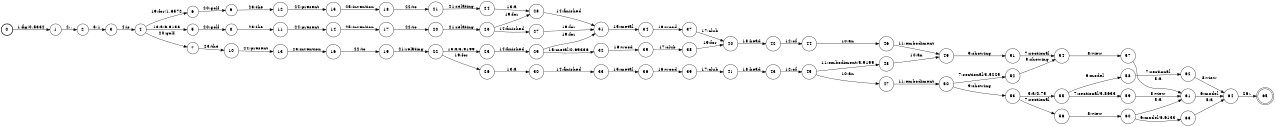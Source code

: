 digraph FST {
rankdir = LR;
size = "8.5,11";
label = "";
center = 1;
orientation = Portrait;
ranksep = "0.4";
nodesep = "0.25";
0 [label = "0", shape = circle, style = bold, fontsize = 14]
	0 -> 1 [label = "1:fig/0.5332", fontsize = 14];
1 [label = "1", shape = circle, style = solid, fontsize = 14]
	1 -> 2 [label = "2:.", fontsize = 14];
2 [label = "2", shape = circle, style = solid, fontsize = 14]
	2 -> 3 [label = "3:1", fontsize = 14];
3 [label = "3", shape = circle, style = solid, fontsize = 14]
	3 -> 4 [label = "4:is", fontsize = 14];
4 [label = "4", shape = circle, style = solid, fontsize = 14]
	4 -> 5 [label = "13:a/6.6133", fontsize = 14];
	4 -> 6 [label = "19:for/1.6572", fontsize = 14];
	4 -> 7 [label = "20:golf", fontsize = 14];
5 [label = "5", shape = circle, style = solid, fontsize = 14]
	5 -> 8 [label = "20:golf", fontsize = 14];
6 [label = "6", shape = circle, style = solid, fontsize = 14]
	6 -> 9 [label = "20:golf", fontsize = 14];
7 [label = "7", shape = circle, style = solid, fontsize = 14]
	7 -> 10 [label = "23:the", fontsize = 14];
8 [label = "8", shape = circle, style = solid, fontsize = 14]
	8 -> 11 [label = "23:the", fontsize = 14];
9 [label = "9", shape = circle, style = solid, fontsize = 14]
	9 -> 12 [label = "23:the", fontsize = 14];
10 [label = "10", shape = circle, style = solid, fontsize = 14]
	10 -> 13 [label = "24:present", fontsize = 14];
11 [label = "11", shape = circle, style = solid, fontsize = 14]
	11 -> 14 [label = "24:present", fontsize = 14];
12 [label = "12", shape = circle, style = solid, fontsize = 14]
	12 -> 15 [label = "24:present", fontsize = 14];
13 [label = "13", shape = circle, style = solid, fontsize = 14]
	13 -> 16 [label = "25:invention", fontsize = 14];
14 [label = "14", shape = circle, style = solid, fontsize = 14]
	14 -> 17 [label = "25:invention", fontsize = 14];
15 [label = "15", shape = circle, style = solid, fontsize = 14]
	15 -> 18 [label = "25:invention", fontsize = 14];
16 [label = "16", shape = circle, style = solid, fontsize = 14]
	16 -> 19 [label = "22:to", fontsize = 14];
17 [label = "17", shape = circle, style = solid, fontsize = 14]
	17 -> 20 [label = "22:to", fontsize = 14];
18 [label = "18", shape = circle, style = solid, fontsize = 14]
	18 -> 21 [label = "22:to", fontsize = 14];
19 [label = "19", shape = circle, style = solid, fontsize = 14]
	19 -> 22 [label = "21:relating", fontsize = 14];
20 [label = "20", shape = circle, style = solid, fontsize = 14]
	20 -> 23 [label = "21:relating", fontsize = 14];
21 [label = "21", shape = circle, style = solid, fontsize = 14]
	21 -> 24 [label = "21:relating", fontsize = 14];
22 [label = "22", shape = circle, style = solid, fontsize = 14]
	22 -> 25 [label = "13:a/5.9199", fontsize = 14];
	22 -> 26 [label = "19:for", fontsize = 14];
23 [label = "23", shape = circle, style = solid, fontsize = 14]
	23 -> 27 [label = "14:finished", fontsize = 14];
	23 -> 28 [label = "19:for", fontsize = 14];
24 [label = "24", shape = circle, style = solid, fontsize = 14]
	24 -> 28 [label = "13:a", fontsize = 14];
25 [label = "25", shape = circle, style = solid, fontsize = 14]
	25 -> 29 [label = "14:finished", fontsize = 14];
26 [label = "26", shape = circle, style = solid, fontsize = 14]
	26 -> 30 [label = "13:a", fontsize = 14];
27 [label = "27", shape = circle, style = solid, fontsize = 14]
	27 -> 31 [label = "19:for", fontsize = 14];
28 [label = "28", shape = circle, style = solid, fontsize = 14]
	28 -> 31 [label = "14:finished", fontsize = 14];
29 [label = "29", shape = circle, style = solid, fontsize = 14]
	29 -> 32 [label = "15:metal/0.69336", fontsize = 14];
	29 -> 31 [label = "19:for", fontsize = 14];
30 [label = "30", shape = circle, style = solid, fontsize = 14]
	30 -> 33 [label = "14:finished", fontsize = 14];
31 [label = "31", shape = circle, style = solid, fontsize = 14]
	31 -> 34 [label = "15:metal", fontsize = 14];
32 [label = "32", shape = circle, style = solid, fontsize = 14]
	32 -> 35 [label = "16:wood", fontsize = 14];
33 [label = "33", shape = circle, style = solid, fontsize = 14]
	33 -> 36 [label = "15:metal", fontsize = 14];
34 [label = "34", shape = circle, style = solid, fontsize = 14]
	34 -> 37 [label = "16:wood", fontsize = 14];
35 [label = "35", shape = circle, style = solid, fontsize = 14]
	35 -> 38 [label = "17:club", fontsize = 14];
36 [label = "36", shape = circle, style = solid, fontsize = 14]
	36 -> 39 [label = "16:wood", fontsize = 14];
37 [label = "37", shape = circle, style = solid, fontsize = 14]
	37 -> 40 [label = "17:club", fontsize = 14];
38 [label = "38", shape = circle, style = solid, fontsize = 14]
	38 -> 40 [label = "19:for", fontsize = 14];
39 [label = "39", shape = circle, style = solid, fontsize = 14]
	39 -> 41 [label = "17:club", fontsize = 14];
40 [label = "40", shape = circle, style = solid, fontsize = 14]
	40 -> 42 [label = "18:head", fontsize = 14];
41 [label = "41", shape = circle, style = solid, fontsize = 14]
	41 -> 43 [label = "18:head", fontsize = 14];
42 [label = "42", shape = circle, style = solid, fontsize = 14]
	42 -> 44 [label = "12:of", fontsize = 14];
43 [label = "43", shape = circle, style = solid, fontsize = 14]
	43 -> 45 [label = "12:of", fontsize = 14];
44 [label = "44", shape = circle, style = solid, fontsize = 14]
	44 -> 46 [label = "10:an", fontsize = 14];
45 [label = "45", shape = circle, style = solid, fontsize = 14]
	45 -> 47 [label = "10:an", fontsize = 14];
	45 -> 48 [label = "11:embodiment/5.9199", fontsize = 14];
46 [label = "46", shape = circle, style = solid, fontsize = 14]
	46 -> 49 [label = "11:embodiment", fontsize = 14];
47 [label = "47", shape = circle, style = solid, fontsize = 14]
	47 -> 50 [label = "11:embodiment", fontsize = 14];
48 [label = "48", shape = circle, style = solid, fontsize = 14]
	48 -> 49 [label = "10:an", fontsize = 14];
49 [label = "49", shape = circle, style = solid, fontsize = 14]
	49 -> 51 [label = "9:showing", fontsize = 14];
50 [label = "50", shape = circle, style = solid, fontsize = 14]
	50 -> 52 [label = "7:sectional/3.5225", fontsize = 14];
	50 -> 53 [label = "9:showing", fontsize = 14];
51 [label = "51", shape = circle, style = solid, fontsize = 14]
	51 -> 54 [label = "7:sectional", fontsize = 14];
52 [label = "52", shape = circle, style = solid, fontsize = 14]
	52 -> 54 [label = "9:showing", fontsize = 14];
53 [label = "53", shape = circle, style = solid, fontsize = 14]
	53 -> 56 [label = "7:sectional", fontsize = 14];
	53 -> 55 [label = "5:a/0.75", fontsize = 14];
54 [label = "54", shape = circle, style = solid, fontsize = 14]
	54 -> 57 [label = "8:view", fontsize = 14];
55 [label = "55", shape = circle, style = solid, fontsize = 14]
	55 -> 58 [label = "6:model", fontsize = 14];
	55 -> 59 [label = "7:sectional/5.8633", fontsize = 14];
56 [label = "56", shape = circle, style = solid, fontsize = 14]
	56 -> 60 [label = "8:view", fontsize = 14];
57 [label = "57", shape = circle, style = solid, fontsize = 14]
	57 -> 61 [label = "5:a", fontsize = 14];
58 [label = "58", shape = circle, style = solid, fontsize = 14]
	58 -> 62 [label = "7:sectional", fontsize = 14];
59 [label = "59", shape = circle, style = solid, fontsize = 14]
	59 -> 61 [label = "8:view", fontsize = 14];
60 [label = "60", shape = circle, style = solid, fontsize = 14]
	60 -> 63 [label = "6:model/6.6133", fontsize = 14];
	60 -> 61 [label = "5:a", fontsize = 14];
61 [label = "61", shape = circle, style = solid, fontsize = 14]
	61 -> 64 [label = "6:model", fontsize = 14];
62 [label = "62", shape = circle, style = solid, fontsize = 14]
	62 -> 64 [label = "8:view", fontsize = 14];
63 [label = "63", shape = circle, style = solid, fontsize = 14]
	63 -> 64 [label = "5:a", fontsize = 14];
64 [label = "64", shape = circle, style = solid, fontsize = 14]
	64 -> 65 [label = "26:.", fontsize = 14];
65 [label = "65", shape = doublecircle, style = solid, fontsize = 14]
}
